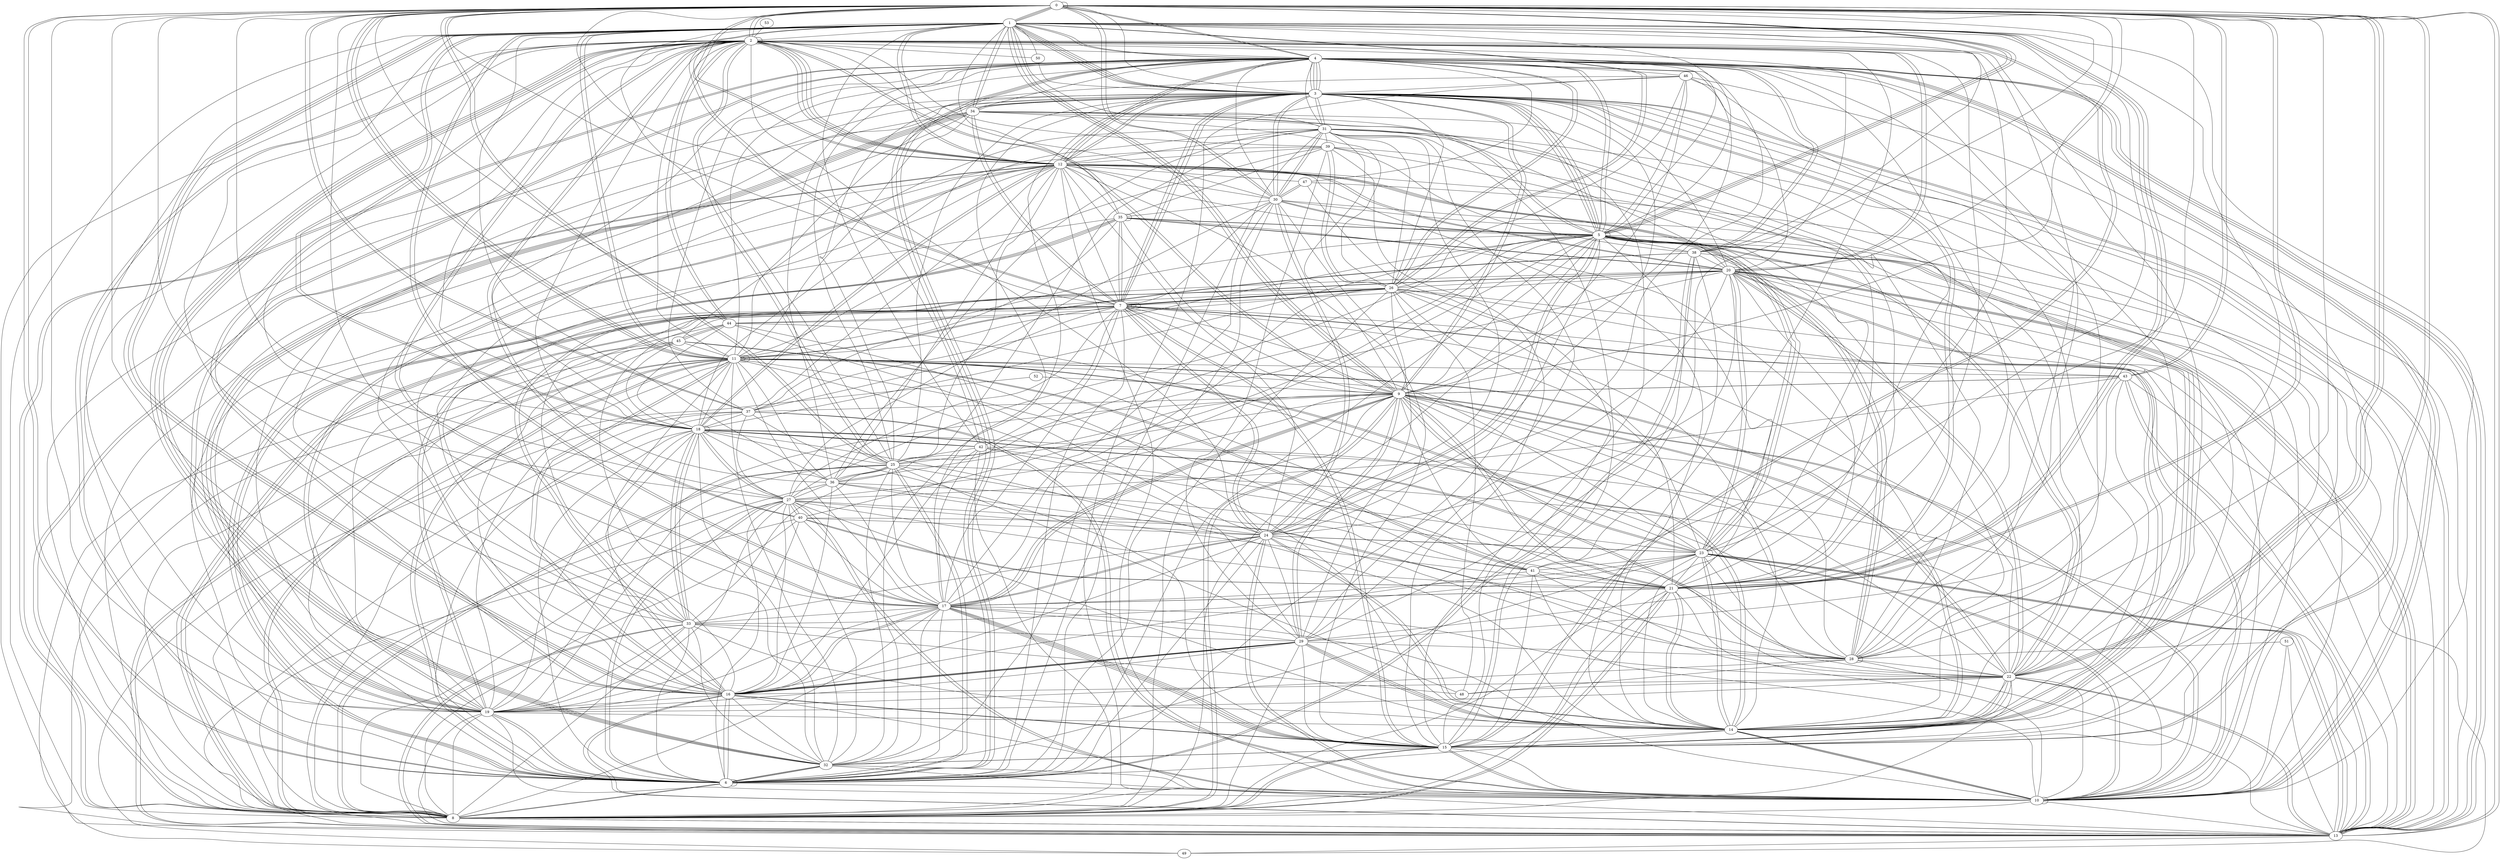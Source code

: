 graph G {
0;
1;
2;
3;
4;
5;
6;
7;
8;
9;
10;
11;
12;
13;
14;
15;
16;
17;
18;
19;
20;
21;
22;
23;
24;
25;
26;
27;
28;
29;
30;
31;
32;
33;
34;
35;
36;
37;
38;
39;
40;
41;
42;
43;
44;
45;
46;
47;
48;
49;
50;
51;
52;
53;
7--19 ;
41--11 ;
7--32 ;
45--13 ;
1--21 ;
13--3 ;
6--27 ;
25--32 ;
34--8 ;
0--17 ;
19--34 ;
40--5 ;
17--42 ;
32--16 ;
22--0 ;
22--11 ;
26--34 ;
29--19 ;
13--0 ;
9--46 ;
1--17 ;
29--5 ;
28--41 ;
2--2 ;
4--8 ;
34--5 ;
31--30 ;
7--7 ;
0--1 ;
35--35 ;
3--5 ;
14--24 ;
52--9 ;
2--50 ;
12--4 ;
24--44 ;
10--9 ;
18--14 ;
16--11 ;
23--20 ;
29--14 ;
33--24 ;
48--33 ;
3--5 ;
23--13 ;
11--14 ;
37--8 ;
20--15 ;
37--7 ;
7--26 ;
8--33 ;
5--37 ;
2--13 ;
24--6 ;
33--20 ;
10--1 ;
47--15 ;
34--14 ;
23--23 ;
2--16 ;
2--24 ;
35--28 ;
27--6 ;
13--46 ;
40--19 ;
45--11 ;
23--1 ;
12--35 ;
17--9 ;
8--35 ;
28--27 ;
41--15 ;
20--13 ;
5--4 ;
25--36 ;
41--45 ;
0--37 ;
18--4 ;
2--39 ;
2--9 ;
22--3 ;
35--9 ;
29--0 ;
44--2 ;
8--23 ;
22--9 ;
15--7 ;
27--10 ;
28--0 ;
26--43 ;
36--25 ;
19--2 ;
12--20 ;
5--14 ;
7--3 ;
18--33 ;
21--8 ;
6--10 ;
28--11 ;
25--10 ;
25--46 ;
26--39 ;
11--14 ;
40--13 ;
8--29 ;
2--12 ;
4--36 ;
32--6 ;
5--14 ;
19--14 ;
1--4 ;
21--4 ;
6--20 ;
2--11 ;
29--39 ;
7--0 ;
15--22 ;
22--8 ;
16--41 ;
0--37 ;
14--20 ;
29--16 ;
27--21 ;
4--12 ;
6--11 ;
21--42 ;
4--38 ;
3--4 ;
1--9 ;
23--24 ;
1--26 ;
9--2 ;
22--5 ;
13--49 ;
20--3 ;
7--42 ;
20--10 ;
17--26 ;
24--5 ;
13--32 ;
0--0 ;
43--14 ;
24--7 ;
28--13 ;
15--34 ;
51--10 ;
14--9 ;
36--31 ;
21--1 ;
1--5 ;
1--35 ;
11--1 ;
29--16 ;
0--12 ;
12--1 ;
15--4 ;
6--25 ;
19--25 ;
28--24 ;
13--20 ;
1--11 ;
12--25 ;
34--1 ;
23--13 ;
0--25 ;
16--20 ;
10--15 ;
19--34 ;
28--5 ;
26--21 ;
6--11 ;
13--4 ;
26--8 ;
30--35 ;
1--17 ;
19--9 ;
23--12 ;
9--7 ;
33--19 ;
2--22 ;
51--13 ;
3--4 ;
34--7 ;
3--31 ;
6--44 ;
0--2 ;
19--27 ;
23--21 ;
31--14 ;
0--1 ;
3--7 ;
13--0 ;
21--17 ;
20--23 ;
14--21 ;
14--44 ;
25--1 ;
38--20 ;
5--38 ;
3--24 ;
41--25 ;
40--27 ;
14--20 ;
4--34 ;
1--7 ;
30--0 ;
3--1 ;
18--31 ;
44--45 ;
40--21 ;
5--24 ;
35--5 ;
32--2 ;
31--21 ;
36--5 ;
15--32 ;
4--0 ;
5--13 ;
49--37 ;
42--23 ;
38--6 ;
5--15 ;
24--30 ;
22--12 ;
48--25 ;
7--26 ;
7--27 ;
20--26 ;
0--19 ;
31--39 ;
9--21 ;
36--18 ;
30--2 ;
7--23 ;
6--32 ;
18--12 ;
29--14 ;
22--11 ;
42--18 ;
28--5 ;
37--18 ;
26--31 ;
15--32 ;
10--19 ;
19--4 ;
13--18 ;
45--41 ;
41--9 ;
29--9 ;
18--5 ;
0--27 ;
17--8 ;
22--20 ;
11--21 ;
0--5 ;
23--3 ;
1--8 ;
29--24 ;
17--33 ;
36--16 ;
22--48 ;
21--9 ;
27--14 ;
24--20 ;
17--16 ;
33--18 ;
21--39 ;
16--27 ;
0--5 ;
37--6 ;
20--0 ;
10--17 ;
0--2 ;
15--17 ;
4--25 ;
14--7 ;
32--10 ;
32--5 ;
31--29 ;
31--15 ;
21--10 ;
40--22 ;
8--12 ;
43--9 ;
4--10 ;
32--2 ;
33--39 ;
3--21 ;
7--1 ;
9--17 ;
3--26 ;
36--22 ;
22--10 ;
14--5 ;
47--30 ;
27--30 ;
44--18 ;
3--0 ;
18--28 ;
20--31 ;
25--17 ;
30--6 ;
42--1 ;
22--20 ;
19--28 ;
28--28 ;
9--37 ;
35--20 ;
13--42 ;
10--37 ;
29--28 ;
12--47 ;
50--3 ;
9--28 ;
40--2 ;
12--14 ;
17--24 ;
38--4 ;
43--9 ;
22--15 ;
16--15 ;
24--23 ;
47--4 ;
49--43 ;
39--14 ;
9--14 ;
14--30 ;
45--31 ;
18--0 ;
4--31 ;
51--28 ;
10--24 ;
19--26 ;
1--19 ;
3--12 ;
6--9 ;
18--42 ;
8--45 ;
4--13 ;
17--19 ;
14--23 ;
0--25 ;
2--41 ;
7--3 ;
11--13 ;
35--7 ;
24--30 ;
1--12 ;
19--7 ;
23--10 ;
3--34 ;
47--30 ;
47--10 ;
22--13 ;
30--5 ;
4--30 ;
11--7 ;
11--11 ;
3--1 ;
37--35 ;
23--10 ;
6--12 ;
11--11 ;
4--6 ;
16--11 ;
27--8 ;
12--20 ;
31--1 ;
25--37 ;
33--23 ;
27--40 ;
8--13 ;
16--6 ;
36--27 ;
7--30 ;
7--20 ;
2--17 ;
2--4 ;
53--2 ;
2--27 ;
21--8 ;
42--0 ;
8--7 ;
14--10 ;
11--38 ;
4--10 ;
32--33 ;
27--10 ;
30--0 ;
6--0 ;
28--22 ;
8--42 ;
15--22 ;
43--13 ;
12--16 ;
20--35 ;
26--7 ;
7--10 ;
1--16 ;
7--6 ;
8--21 ;
12--3 ;
11--8 ;
45--49 ;
3--11 ;
3--17 ;
35--39 ;
16--13 ;
5--0 ;
2--40 ;
9--23 ;
11--17 ;
5--34 ;
23--22 ;
12--15 ;
26--46 ;
1--36 ;
18--15 ;
38--0 ;
4--8 ;
11--32 ;
17--29 ;
9--26 ;
17--15 ;
4--24 ;
22--0 ;
44--2 ;
15--2 ;
52--8 ;
35--7 ;
36--9 ;
27--9 ;
32--27 ;
16--13 ;
21--5 ;
21--40 ;
27--6 ;
39--15 ;
10--24 ;
4--26 ;
9--17 ;
1--4 ;
19--34 ;
25--33 ;
17--16 ;
11--8 ;
17--2 ;
22--14 ;
6--35 ;
39--38 ;
17--32 ;
7--15 ;
11--29 ;
18--45 ;
13--33 ;
0--11 ;
5--9 ;
23--41 ;
16--1 ;
30--29 ;
6--14 ;
32--2 ;
13--43 ;
22--18 ;
50--1 ;
42--25 ;
11--0 ;
10--3 ;
15--17 ;
16--6 ;
3--14 ;
10--30 ;
13--20 ;
40--8 ;
35--5 ;
6--35 ;
15--1 ;
13--33 ;
5--5 ;
13--4 ;
17--24 ;
19--6 ;
14--10 ;
4--5 ;
32--18 ;
9--25 ;
26--23 ;
14--2 ;
11--38 ;
12--30 ;
3--34 ;
12--7 ;
24--14 ;
32--3 ;
5--3 ;
8--25 ;
17--7 ;
19--12 ;
6--38 ;
8--3 ;
27--37 ;
12--19 ;
16--1 ;
34--31 ;
18--19 ;
18--6 ;
8--13 ;
15--29 ;
14--21 ;
24--31 ;
1--9 ;
23--13 ;
33--3 ;
4--26 ;
8--9 ;
44--45 ;
20--20 ;
3--21 ;
16--26 ;
0--4 ;
33--18 ;
8--5 ;
2--36 ;
18--1 ;
10--10 ;
6--6 ;
3--4 ;
37--10 ;
6--5 ;
41--38 ;
18--42 ;
12--31 ;
0--22 ;
21--0 ;
26--13 ;
17--6 ;
9--3 ;
2--16 ;
21--17 ;
37--4 ;
43--29 ;
29--14 ;
22--17 ;
34--19 ;
8--7 ;
46--3 ;
27--18 ;
31--28 ;
33--29 ;
23--32 ;
11--4 ;
42--16 ;
25--20 ;
36--8 ;
11--39 ;
34--3 ;
25--31 ;
2--12 ;
10--4 ;
19--3 ;
21--1 ;
34--7 ;
46--5 ;
29--16 ;
15--10 ;
14--15 ;
2--18 ;
36--21 ;
0--11 ;
33--6 ;
0--44 ;
0--1 ;
9--3 ;
20--21 ;
39--26 ;
5--28 ;
31--3 ;
11--19 ;
16--24 ;
36--12 ;
24--7 ;
0--15 ;
24--36 ;
22--26 ;
13--7 ;
4--22 ;
0--9 ;
9--31 ;
27--5 ;
12--5 ;
3--1 ;
19--13 ;
1--2 ;
18--16 ;
2--12 ;
28--1 ;
16--45 ;
13--22 ;
23--12 ;
6--8 ;
1--15 ;
31--30 ;
4--6 ;
2--12 ;
7--8 ;
23--12 ;
16--34 ;
6--8 ;
18--12 ;
11--13 ;
36--11 ;
11--18 ;
10--12 ;
1--34 ;
24--27 ;
10--9 ;
0--21 ;
2--32 ;
7--10 ;
30--3 ;
30--5 ;
5--11 ;
19--6 ;
2--5 ;
17--36 ;
2--25 ;
18--18 ;
6--0 ;
0--43 ;
2--6 ;
28--4 ;
22--16 ;
12--0 ;
28--48 ;
8--15 ;
8--12 ;
28--18 ;
40--24 ;
23--9 ;
8--15 ;
12--37 ;
16--19 ;
44--26 ;
23--44 ;
3--5 ;
14--10 ;
1--9 ;
15--10 ;
20--46 ;
0--16 ;
5--22 ;
16--20 ;
4--12 ;
18--27 ;
7--7 ;
29--16 ;
11--43 ;
2--21 ;
0--43 ;
7--7 ;
41--10 ;
25--2 ;
33--11 ;
11--34 ;
28--46 ;
24--12 ;
7--44 ;
25--8 ;
1--38 ;
13--10 ;
33--1 ;
21--15 ;
6--25 ;
6--31 ;
4--46 ;
15--17 ;
15--16 ;
19--8 ;
19--22 ;
4--3 ;
17--23 ;
38--10 ;
0--15 ;
16--10 ;
9--8 ;
30--3 ;
39--12 ;
29--38 ;
4--6 ;
9--4 ;
18--1 ;
29--9 ;
10--8 ;
6--32 ;
20--2 ;
19--4 ;
27--43 ;
48--26 ;
1--26 ;
25--3 ;
33--14 ;
2--6 ;
6--35 ;
17--30 ;
14--23 ;
17--40 ;
41--21 ;
2--20 ;
46--8 ;
3--13 ;
3--1 ;
28--2 ;
}
